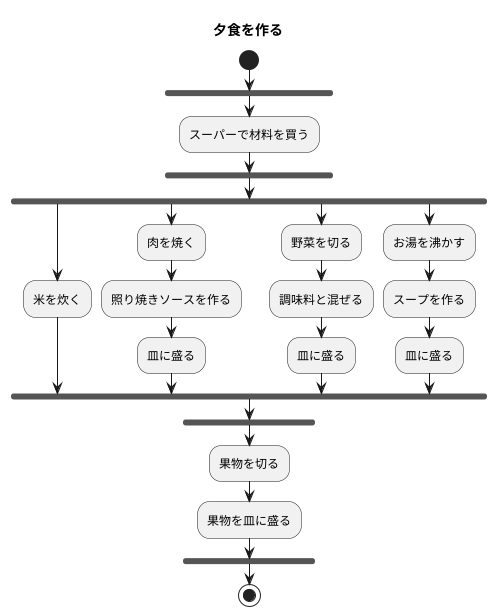 @startuml 夕食を作る
title 夕食を作る 

start
fork
:スーパーで材料を買う;
end fork
fork 
:米を炊く;
fork again
:肉を焼く;
:照り焼きソースを作る;
:皿に盛る;

fork again
:野菜を切る;
:調味料と混ぜる;
:皿に盛る;
fork again
:お湯を沸かす;
:スープを作る;
:皿に盛る;
end fork
fork 
:果物を切る;
:果物を皿に盛る;
end fork

stop